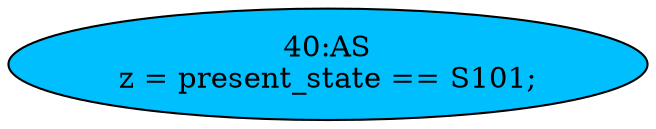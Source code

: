 strict digraph "" {
	node [label="\N"];
	"40:AS"	[ast="<pyverilog.vparser.ast.Assign object at 0x7f44d83af190>",
		def_var="['z']",
		fillcolor=deepskyblue,
		label="40:AS
z = present_state == S101;",
		statements="[]",
		style=filled,
		typ=Assign,
		use_var="['present_state']"];
}
